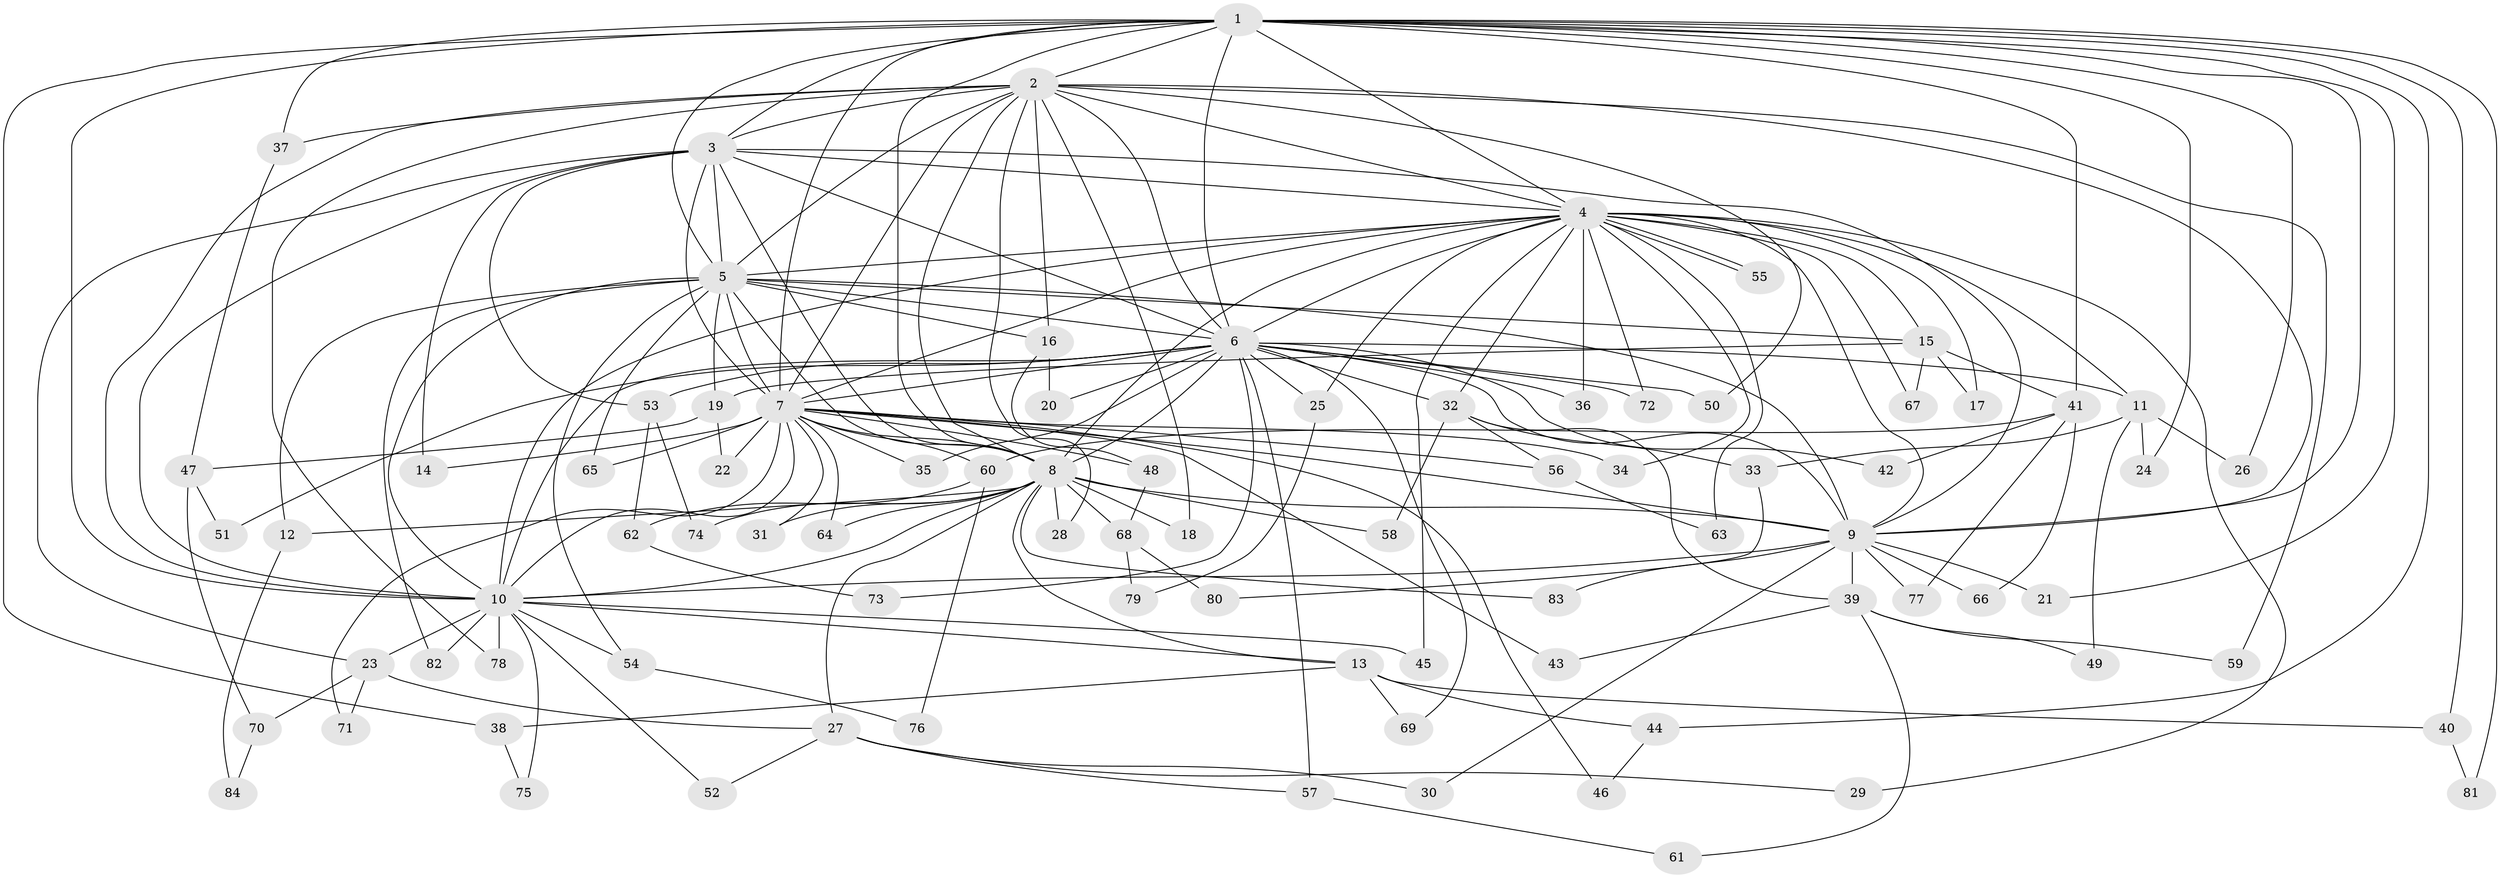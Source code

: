 // Generated by graph-tools (version 1.1) at 2025/44/03/09/25 04:44:44]
// undirected, 84 vertices, 193 edges
graph export_dot {
graph [start="1"]
  node [color=gray90,style=filled];
  1;
  2;
  3;
  4;
  5;
  6;
  7;
  8;
  9;
  10;
  11;
  12;
  13;
  14;
  15;
  16;
  17;
  18;
  19;
  20;
  21;
  22;
  23;
  24;
  25;
  26;
  27;
  28;
  29;
  30;
  31;
  32;
  33;
  34;
  35;
  36;
  37;
  38;
  39;
  40;
  41;
  42;
  43;
  44;
  45;
  46;
  47;
  48;
  49;
  50;
  51;
  52;
  53;
  54;
  55;
  56;
  57;
  58;
  59;
  60;
  61;
  62;
  63;
  64;
  65;
  66;
  67;
  68;
  69;
  70;
  71;
  72;
  73;
  74;
  75;
  76;
  77;
  78;
  79;
  80;
  81;
  82;
  83;
  84;
  1 -- 2;
  1 -- 3;
  1 -- 4;
  1 -- 5;
  1 -- 6;
  1 -- 7;
  1 -- 8;
  1 -- 9;
  1 -- 10;
  1 -- 21;
  1 -- 24;
  1 -- 26;
  1 -- 37;
  1 -- 38;
  1 -- 40;
  1 -- 41;
  1 -- 44;
  1 -- 81;
  2 -- 3;
  2 -- 4;
  2 -- 5;
  2 -- 6;
  2 -- 7;
  2 -- 8;
  2 -- 9;
  2 -- 10;
  2 -- 16;
  2 -- 18;
  2 -- 28;
  2 -- 37;
  2 -- 50;
  2 -- 59;
  2 -- 78;
  3 -- 4;
  3 -- 5;
  3 -- 6;
  3 -- 7;
  3 -- 8;
  3 -- 9;
  3 -- 10;
  3 -- 14;
  3 -- 23;
  3 -- 53;
  4 -- 5;
  4 -- 6;
  4 -- 7;
  4 -- 8;
  4 -- 9;
  4 -- 10;
  4 -- 11;
  4 -- 15;
  4 -- 17;
  4 -- 25;
  4 -- 29;
  4 -- 32;
  4 -- 34;
  4 -- 36;
  4 -- 45;
  4 -- 55;
  4 -- 55;
  4 -- 63;
  4 -- 67;
  4 -- 72;
  5 -- 6;
  5 -- 7;
  5 -- 8;
  5 -- 9;
  5 -- 10;
  5 -- 12;
  5 -- 15;
  5 -- 16;
  5 -- 19;
  5 -- 54;
  5 -- 65;
  5 -- 82;
  6 -- 7;
  6 -- 8;
  6 -- 9;
  6 -- 10;
  6 -- 11;
  6 -- 20;
  6 -- 25;
  6 -- 32;
  6 -- 35;
  6 -- 36;
  6 -- 42;
  6 -- 50;
  6 -- 51;
  6 -- 53;
  6 -- 57;
  6 -- 69;
  6 -- 72;
  6 -- 73;
  7 -- 8;
  7 -- 9;
  7 -- 10;
  7 -- 14;
  7 -- 22;
  7 -- 31;
  7 -- 34;
  7 -- 35;
  7 -- 43;
  7 -- 46;
  7 -- 48;
  7 -- 56;
  7 -- 60;
  7 -- 64;
  7 -- 65;
  7 -- 71;
  8 -- 9;
  8 -- 10;
  8 -- 12;
  8 -- 13;
  8 -- 18;
  8 -- 27;
  8 -- 28;
  8 -- 31;
  8 -- 58;
  8 -- 64;
  8 -- 68;
  8 -- 74;
  8 -- 83;
  9 -- 10;
  9 -- 21;
  9 -- 30;
  9 -- 39;
  9 -- 66;
  9 -- 77;
  9 -- 83;
  10 -- 13;
  10 -- 23;
  10 -- 45;
  10 -- 52;
  10 -- 54;
  10 -- 75;
  10 -- 78;
  10 -- 82;
  11 -- 24;
  11 -- 26;
  11 -- 33;
  11 -- 49;
  12 -- 84;
  13 -- 38;
  13 -- 40;
  13 -- 44;
  13 -- 69;
  15 -- 17;
  15 -- 19;
  15 -- 41;
  15 -- 67;
  16 -- 20;
  16 -- 48;
  19 -- 22;
  19 -- 47;
  23 -- 27;
  23 -- 70;
  23 -- 71;
  25 -- 79;
  27 -- 29;
  27 -- 30;
  27 -- 52;
  27 -- 57;
  32 -- 33;
  32 -- 39;
  32 -- 56;
  32 -- 58;
  33 -- 80;
  37 -- 47;
  38 -- 75;
  39 -- 43;
  39 -- 49;
  39 -- 59;
  39 -- 61;
  40 -- 81;
  41 -- 42;
  41 -- 60;
  41 -- 66;
  41 -- 77;
  44 -- 46;
  47 -- 51;
  47 -- 70;
  48 -- 68;
  53 -- 62;
  53 -- 74;
  54 -- 76;
  56 -- 63;
  57 -- 61;
  60 -- 62;
  60 -- 76;
  62 -- 73;
  68 -- 79;
  68 -- 80;
  70 -- 84;
}
